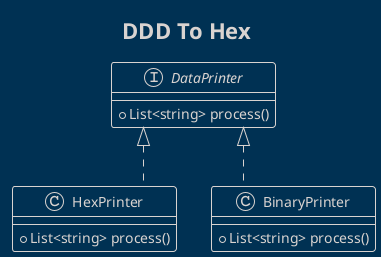 /'
    Name: DDD To Hex Class Diagram
    Author: Vincent van Setten
    Copyright: (c) Vincent van Setten
    Date: March, 2022
'/

@startuml ddd2hex
'Markup
!theme blueprint
skinparam linetype ortho
skinparam setdpi 900
scale 1
title "DDD To Hex" 

' Classes
interface DataPrinter{
    + List<string> process()
}

class HexPrinter implements DataPrinter{
    + List<string> process()
}

class BinaryPrinter implements DataPrinter{
    + List<string> process()
}

' Notes 

@enduml
